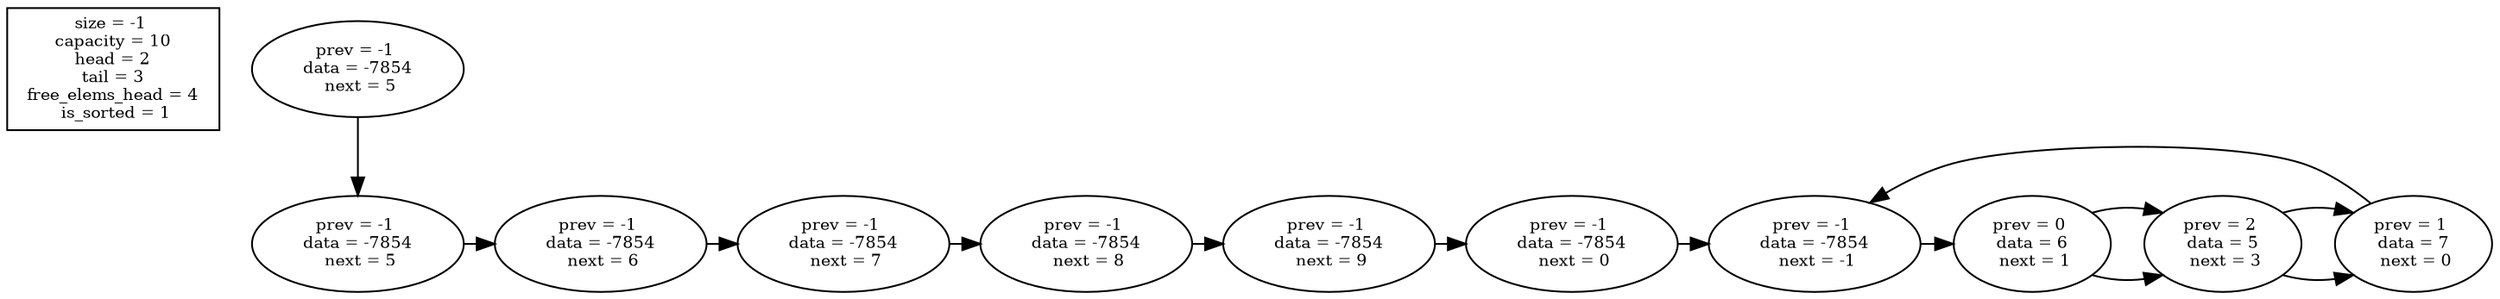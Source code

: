 digraph G {
	node[fontsize=9];
	{
		rankdir=LR;
		node[shape=plaintext];
		edge[color=white];
		info_node [shape=record, label="size = -1 \n capacity = 10 \n head = 2 \n tail = 3 \n free_elems_head = 4 \n is_sorted = 1"];
	}
	{
		rank = same;
		free_node [label="prev = -1 \n data = -7854 \n next = 5"];
	}
	{
		rank = same;
		node_0 [label="prev = -1 \n data = -7854 \n next = -1"];
		node_1 [label="prev = 2 \n data = 5 \n next = 3"];
		node_2 [label="prev = 0 \n data = 6 \n next = 1"];
		node_3 [label="prev = 1 \n data = 7 \n next = 0"];
		node_4 [label="prev = -1 \n data = -7854 \n next = 5"];
		node_5 [label="prev = -1 \n data = -7854 \n next = 6"];
		node_6 [label="prev = -1 \n data = -7854 \n next = 7"];
		node_7 [label="prev = -1 \n data = -7854 \n next = 8"];
		node_8 [label="prev = -1 \n data = -7854 \n next = 9"];
		node_9 [label="prev = -1 \n data = -7854 \n next = 0"];
	}
	node_1 -> node_3
	node_2 -> node_1
	node_2 -> node_1
	node_0 -> node_2
	node_3 -> node_0
	node_1 -> node_3
	node_4 -> node_5
	free_node -> node_4
	node_5 -> node_6
	node_6 -> node_7
	node_7 -> node_8
	node_8 -> node_9
	node_9 -> node_0
}